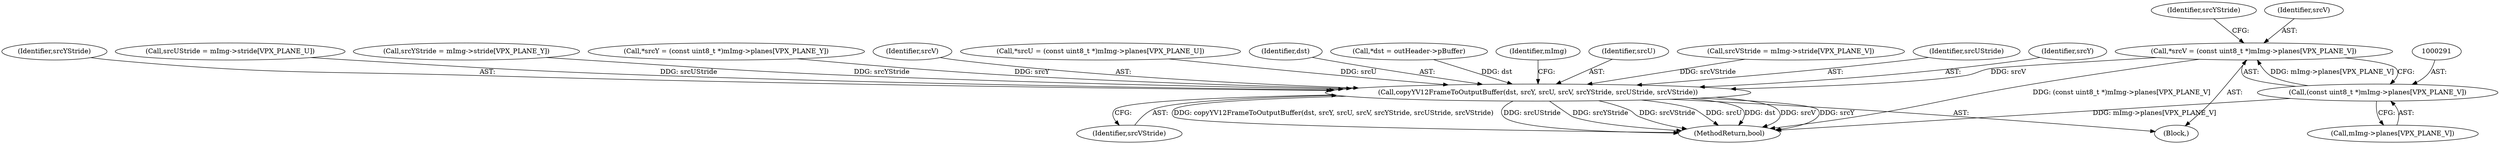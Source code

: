 digraph "0_Android_f9ed2fe6d61259e779a37d4c2d7edb33a1c1f8ba@pointer" {
"1000288" [label="(Call,*srcV = (const uint8_t *)mImg->planes[VPX_PLANE_V])"];
"1000290" [label="(Call,(const uint8_t *)mImg->planes[VPX_PLANE_V])"];
"1000321" [label="(Call,copyYV12FrameToOutputBuffer(dst, srcY, srcU, srcV, srcYStride, srcUStride, srcVStride))"];
"1000288" [label="(Call,*srcV = (const uint8_t *)mImg->planes[VPX_PLANE_V])"];
"1000299" [label="(Identifier,srcYStride)"];
"1000330" [label="(Identifier,mImg)"];
"1000289" [label="(Identifier,srcV)"];
"1000321" [label="(Call,copyYV12FrameToOutputBuffer(dst, srcY, srcU, srcV, srcYStride, srcUStride, srcVStride))"];
"1000324" [label="(Identifier,srcU)"];
"1000314" [label="(Call,srcVStride = mImg->stride[VPX_PLANE_V])"];
"1000174" [label="(Block,)"];
"1000292" [label="(Call,mImg->planes[VPX_PLANE_V])"];
"1000327" [label="(Identifier,srcUStride)"];
"1000395" [label="(MethodReturn,bool)"];
"1000328" [label="(Identifier,srcVStride)"];
"1000290" [label="(Call,(const uint8_t *)mImg->planes[VPX_PLANE_V])"];
"1000323" [label="(Identifier,srcY)"];
"1000326" [label="(Identifier,srcYStride)"];
"1000306" [label="(Call,srcUStride = mImg->stride[VPX_PLANE_U])"];
"1000298" [label="(Call,srcYStride = mImg->stride[VPX_PLANE_Y])"];
"1000268" [label="(Call,*srcY = (const uint8_t *)mImg->planes[VPX_PLANE_Y])"];
"1000325" [label="(Identifier,srcV)"];
"1000278" [label="(Call,*srcU = (const uint8_t *)mImg->planes[VPX_PLANE_U])"];
"1000322" [label="(Identifier,dst)"];
"1000262" [label="(Call,*dst = outHeader->pBuffer)"];
"1000288" -> "1000174"  [label="AST: "];
"1000288" -> "1000290"  [label="CFG: "];
"1000289" -> "1000288"  [label="AST: "];
"1000290" -> "1000288"  [label="AST: "];
"1000299" -> "1000288"  [label="CFG: "];
"1000288" -> "1000395"  [label="DDG: (const uint8_t *)mImg->planes[VPX_PLANE_V]"];
"1000290" -> "1000288"  [label="DDG: mImg->planes[VPX_PLANE_V]"];
"1000288" -> "1000321"  [label="DDG: srcV"];
"1000290" -> "1000292"  [label="CFG: "];
"1000291" -> "1000290"  [label="AST: "];
"1000292" -> "1000290"  [label="AST: "];
"1000290" -> "1000395"  [label="DDG: mImg->planes[VPX_PLANE_V]"];
"1000321" -> "1000174"  [label="AST: "];
"1000321" -> "1000328"  [label="CFG: "];
"1000322" -> "1000321"  [label="AST: "];
"1000323" -> "1000321"  [label="AST: "];
"1000324" -> "1000321"  [label="AST: "];
"1000325" -> "1000321"  [label="AST: "];
"1000326" -> "1000321"  [label="AST: "];
"1000327" -> "1000321"  [label="AST: "];
"1000328" -> "1000321"  [label="AST: "];
"1000330" -> "1000321"  [label="CFG: "];
"1000321" -> "1000395"  [label="DDG: srcYStride"];
"1000321" -> "1000395"  [label="DDG: srcVStride"];
"1000321" -> "1000395"  [label="DDG: srcU"];
"1000321" -> "1000395"  [label="DDG: dst"];
"1000321" -> "1000395"  [label="DDG: srcV"];
"1000321" -> "1000395"  [label="DDG: srcY"];
"1000321" -> "1000395"  [label="DDG: copyYV12FrameToOutputBuffer(dst, srcY, srcU, srcV, srcYStride, srcUStride, srcVStride)"];
"1000321" -> "1000395"  [label="DDG: srcUStride"];
"1000262" -> "1000321"  [label="DDG: dst"];
"1000268" -> "1000321"  [label="DDG: srcY"];
"1000278" -> "1000321"  [label="DDG: srcU"];
"1000298" -> "1000321"  [label="DDG: srcYStride"];
"1000306" -> "1000321"  [label="DDG: srcUStride"];
"1000314" -> "1000321"  [label="DDG: srcVStride"];
}
